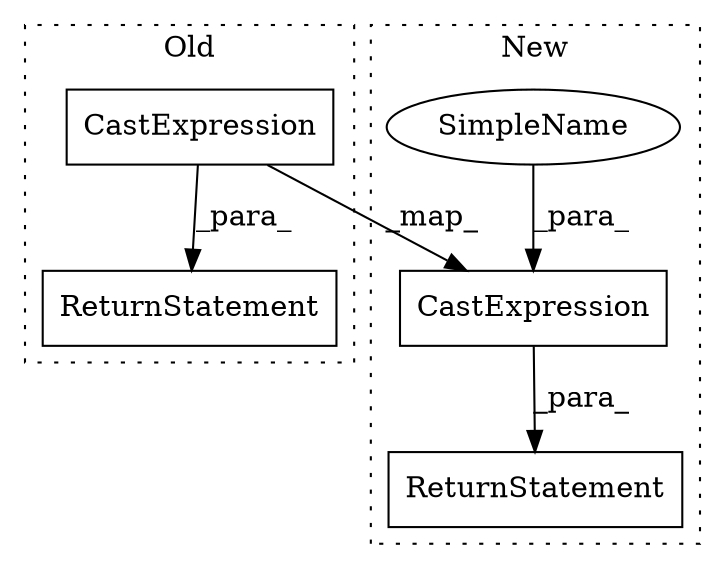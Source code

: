 digraph G {
subgraph cluster0 {
2 [label="CastExpression" a="11" s="18960" l="14" shape="box"];
3 [label="ReturnStatement" a="41" s="18953" l="7" shape="box"];
label = "Old";
style="dotted";
}
subgraph cluster1 {
1 [label="CastExpression" a="11" s="13233" l="14" shape="box"];
4 [label="ReturnStatement" a="41" s="13191" l="7" shape="box"];
5 [label="SimpleName" a="42" s="13174" l="9" shape="ellipse"];
label = "New";
style="dotted";
}
1 -> 4 [label="_para_"];
2 -> 1 [label="_map_"];
2 -> 3 [label="_para_"];
5 -> 1 [label="_para_"];
}